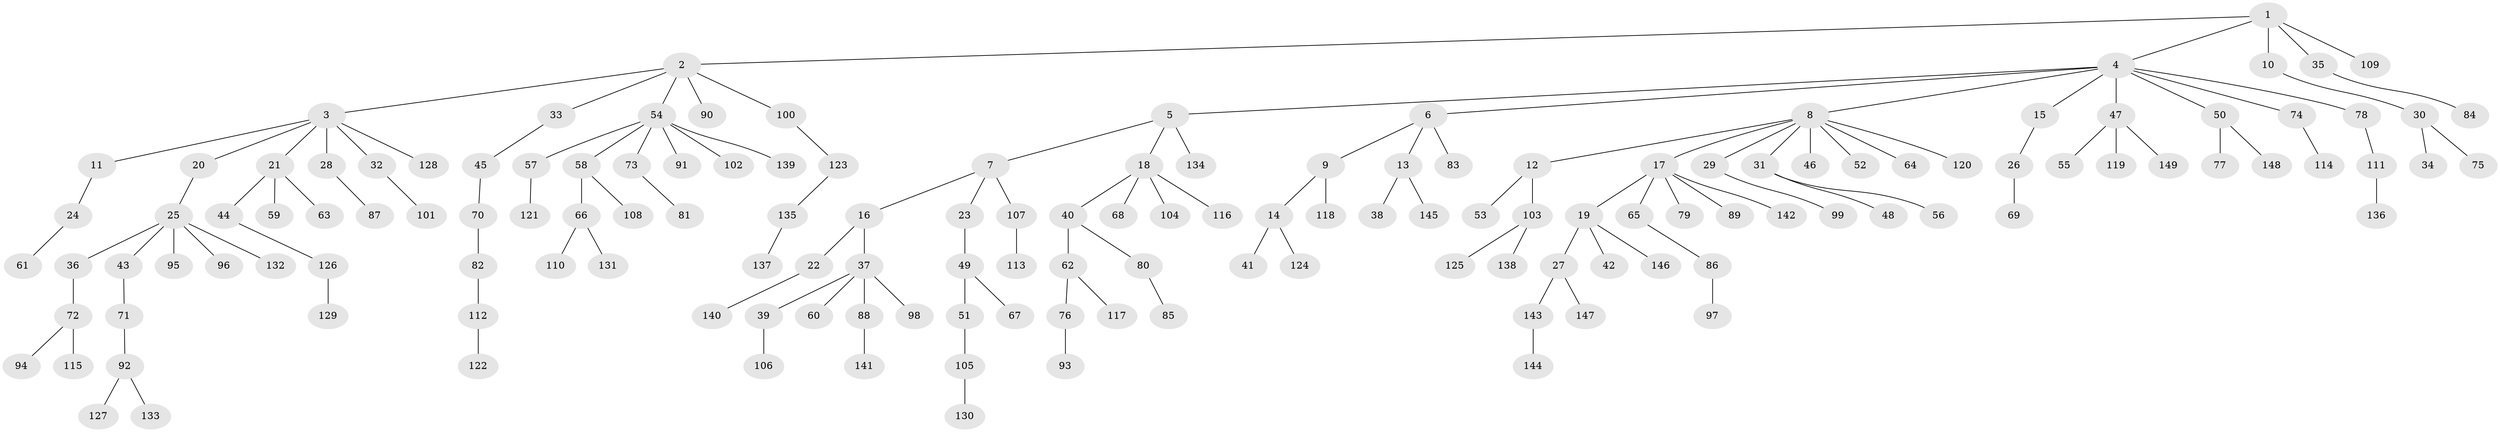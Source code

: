 // coarse degree distribution, {4: 0.039603960396039604, 6: 0.039603960396039604, 7: 0.009900990099009901, 9: 0.009900990099009901, 3: 0.07920792079207921, 8: 0.009900990099009901, 2: 0.25742574257425743, 5: 0.009900990099009901, 1: 0.5445544554455446}
// Generated by graph-tools (version 1.1) at 2025/42/03/06/25 10:42:04]
// undirected, 149 vertices, 148 edges
graph export_dot {
graph [start="1"]
  node [color=gray90,style=filled];
  1;
  2;
  3;
  4;
  5;
  6;
  7;
  8;
  9;
  10;
  11;
  12;
  13;
  14;
  15;
  16;
  17;
  18;
  19;
  20;
  21;
  22;
  23;
  24;
  25;
  26;
  27;
  28;
  29;
  30;
  31;
  32;
  33;
  34;
  35;
  36;
  37;
  38;
  39;
  40;
  41;
  42;
  43;
  44;
  45;
  46;
  47;
  48;
  49;
  50;
  51;
  52;
  53;
  54;
  55;
  56;
  57;
  58;
  59;
  60;
  61;
  62;
  63;
  64;
  65;
  66;
  67;
  68;
  69;
  70;
  71;
  72;
  73;
  74;
  75;
  76;
  77;
  78;
  79;
  80;
  81;
  82;
  83;
  84;
  85;
  86;
  87;
  88;
  89;
  90;
  91;
  92;
  93;
  94;
  95;
  96;
  97;
  98;
  99;
  100;
  101;
  102;
  103;
  104;
  105;
  106;
  107;
  108;
  109;
  110;
  111;
  112;
  113;
  114;
  115;
  116;
  117;
  118;
  119;
  120;
  121;
  122;
  123;
  124;
  125;
  126;
  127;
  128;
  129;
  130;
  131;
  132;
  133;
  134;
  135;
  136;
  137;
  138;
  139;
  140;
  141;
  142;
  143;
  144;
  145;
  146;
  147;
  148;
  149;
  1 -- 2;
  1 -- 4;
  1 -- 10;
  1 -- 35;
  1 -- 109;
  2 -- 3;
  2 -- 33;
  2 -- 54;
  2 -- 90;
  2 -- 100;
  3 -- 11;
  3 -- 20;
  3 -- 21;
  3 -- 28;
  3 -- 32;
  3 -- 128;
  4 -- 5;
  4 -- 6;
  4 -- 8;
  4 -- 15;
  4 -- 47;
  4 -- 50;
  4 -- 74;
  4 -- 78;
  5 -- 7;
  5 -- 18;
  5 -- 134;
  6 -- 9;
  6 -- 13;
  6 -- 83;
  7 -- 16;
  7 -- 23;
  7 -- 107;
  8 -- 12;
  8 -- 17;
  8 -- 29;
  8 -- 31;
  8 -- 46;
  8 -- 52;
  8 -- 64;
  8 -- 120;
  9 -- 14;
  9 -- 118;
  10 -- 30;
  11 -- 24;
  12 -- 53;
  12 -- 103;
  13 -- 38;
  13 -- 145;
  14 -- 41;
  14 -- 124;
  15 -- 26;
  16 -- 22;
  16 -- 37;
  17 -- 19;
  17 -- 65;
  17 -- 79;
  17 -- 89;
  17 -- 142;
  18 -- 40;
  18 -- 68;
  18 -- 104;
  18 -- 116;
  19 -- 27;
  19 -- 42;
  19 -- 146;
  20 -- 25;
  21 -- 44;
  21 -- 59;
  21 -- 63;
  22 -- 140;
  23 -- 49;
  24 -- 61;
  25 -- 36;
  25 -- 43;
  25 -- 95;
  25 -- 96;
  25 -- 132;
  26 -- 69;
  27 -- 143;
  27 -- 147;
  28 -- 87;
  29 -- 99;
  30 -- 34;
  30 -- 75;
  31 -- 48;
  31 -- 56;
  32 -- 101;
  33 -- 45;
  35 -- 84;
  36 -- 72;
  37 -- 39;
  37 -- 60;
  37 -- 88;
  37 -- 98;
  39 -- 106;
  40 -- 62;
  40 -- 80;
  43 -- 71;
  44 -- 126;
  45 -- 70;
  47 -- 55;
  47 -- 119;
  47 -- 149;
  49 -- 51;
  49 -- 67;
  50 -- 77;
  50 -- 148;
  51 -- 105;
  54 -- 57;
  54 -- 58;
  54 -- 73;
  54 -- 91;
  54 -- 102;
  54 -- 139;
  57 -- 121;
  58 -- 66;
  58 -- 108;
  62 -- 76;
  62 -- 117;
  65 -- 86;
  66 -- 110;
  66 -- 131;
  70 -- 82;
  71 -- 92;
  72 -- 94;
  72 -- 115;
  73 -- 81;
  74 -- 114;
  76 -- 93;
  78 -- 111;
  80 -- 85;
  82 -- 112;
  86 -- 97;
  88 -- 141;
  92 -- 127;
  92 -- 133;
  100 -- 123;
  103 -- 125;
  103 -- 138;
  105 -- 130;
  107 -- 113;
  111 -- 136;
  112 -- 122;
  123 -- 135;
  126 -- 129;
  135 -- 137;
  143 -- 144;
}
